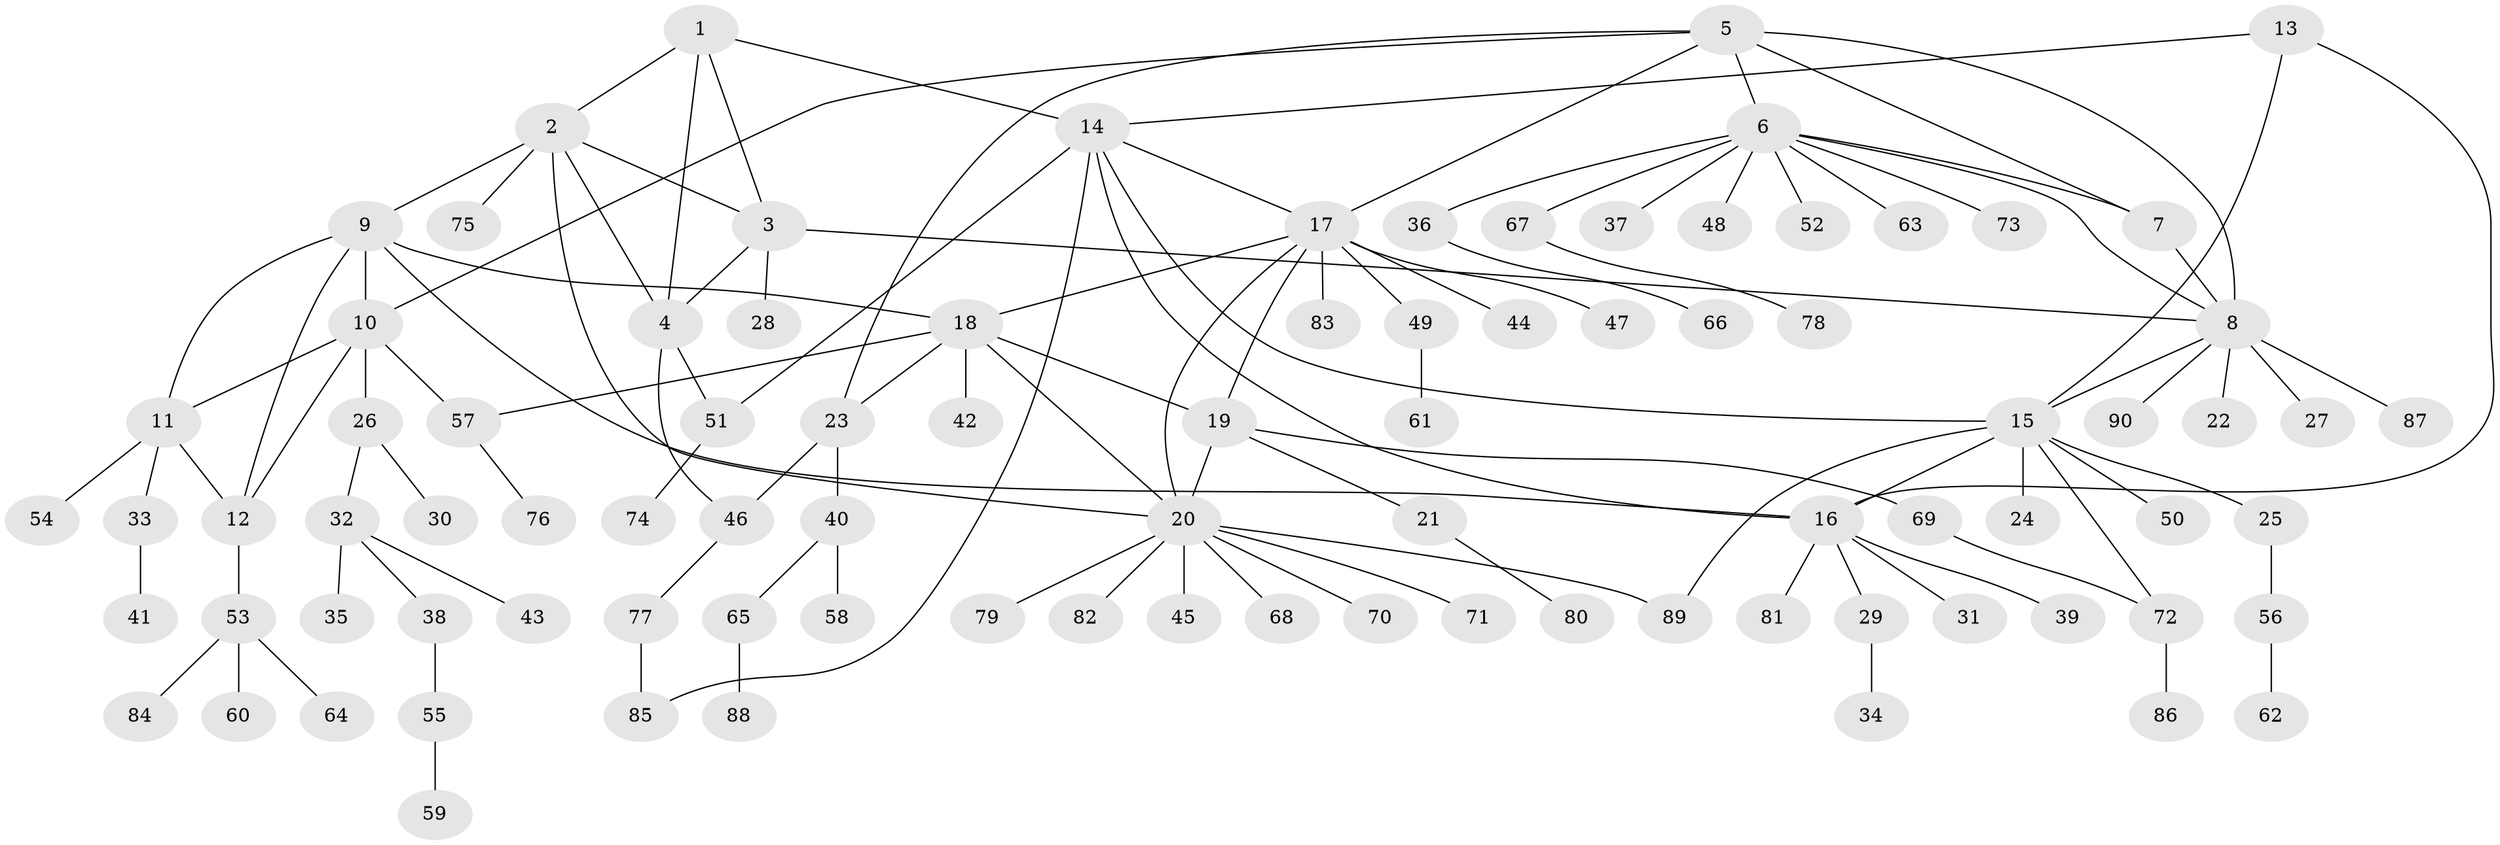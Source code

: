 // Generated by graph-tools (version 1.1) at 2025/02/03/09/25 03:02:41]
// undirected, 90 vertices, 117 edges
graph export_dot {
graph [start="1"]
  node [color=gray90,style=filled];
  1;
  2;
  3;
  4;
  5;
  6;
  7;
  8;
  9;
  10;
  11;
  12;
  13;
  14;
  15;
  16;
  17;
  18;
  19;
  20;
  21;
  22;
  23;
  24;
  25;
  26;
  27;
  28;
  29;
  30;
  31;
  32;
  33;
  34;
  35;
  36;
  37;
  38;
  39;
  40;
  41;
  42;
  43;
  44;
  45;
  46;
  47;
  48;
  49;
  50;
  51;
  52;
  53;
  54;
  55;
  56;
  57;
  58;
  59;
  60;
  61;
  62;
  63;
  64;
  65;
  66;
  67;
  68;
  69;
  70;
  71;
  72;
  73;
  74;
  75;
  76;
  77;
  78;
  79;
  80;
  81;
  82;
  83;
  84;
  85;
  86;
  87;
  88;
  89;
  90;
  1 -- 2;
  1 -- 3;
  1 -- 4;
  1 -- 14;
  2 -- 3;
  2 -- 4;
  2 -- 9;
  2 -- 20;
  2 -- 75;
  3 -- 4;
  3 -- 8;
  3 -- 28;
  4 -- 46;
  4 -- 51;
  5 -- 6;
  5 -- 7;
  5 -- 8;
  5 -- 10;
  5 -- 17;
  5 -- 23;
  6 -- 7;
  6 -- 8;
  6 -- 36;
  6 -- 37;
  6 -- 48;
  6 -- 52;
  6 -- 63;
  6 -- 67;
  6 -- 73;
  7 -- 8;
  8 -- 15;
  8 -- 22;
  8 -- 27;
  8 -- 87;
  8 -- 90;
  9 -- 10;
  9 -- 11;
  9 -- 12;
  9 -- 16;
  9 -- 18;
  10 -- 11;
  10 -- 12;
  10 -- 26;
  10 -- 57;
  11 -- 12;
  11 -- 33;
  11 -- 54;
  12 -- 53;
  13 -- 14;
  13 -- 15;
  13 -- 16;
  14 -- 15;
  14 -- 16;
  14 -- 17;
  14 -- 51;
  14 -- 85;
  15 -- 16;
  15 -- 24;
  15 -- 25;
  15 -- 50;
  15 -- 72;
  15 -- 89;
  16 -- 29;
  16 -- 31;
  16 -- 39;
  16 -- 81;
  17 -- 18;
  17 -- 19;
  17 -- 20;
  17 -- 44;
  17 -- 47;
  17 -- 49;
  17 -- 83;
  18 -- 19;
  18 -- 20;
  18 -- 23;
  18 -- 42;
  18 -- 57;
  19 -- 20;
  19 -- 21;
  19 -- 69;
  20 -- 45;
  20 -- 68;
  20 -- 70;
  20 -- 71;
  20 -- 79;
  20 -- 82;
  20 -- 89;
  21 -- 80;
  23 -- 40;
  23 -- 46;
  25 -- 56;
  26 -- 30;
  26 -- 32;
  29 -- 34;
  32 -- 35;
  32 -- 38;
  32 -- 43;
  33 -- 41;
  36 -- 66;
  38 -- 55;
  40 -- 58;
  40 -- 65;
  46 -- 77;
  49 -- 61;
  51 -- 74;
  53 -- 60;
  53 -- 64;
  53 -- 84;
  55 -- 59;
  56 -- 62;
  57 -- 76;
  65 -- 88;
  67 -- 78;
  69 -- 72;
  72 -- 86;
  77 -- 85;
}
